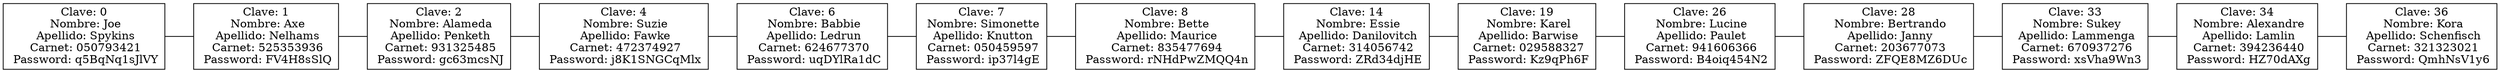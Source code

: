 digraph HashTable{

node[shape=record];
rankdir=LR;

node0[label="Clave: 0\n Nombre: Joe\n Apellido: Spykins\n Carnet: 050793421\n Password: q5BqNq1sJlVY"];
node1[label="Clave: 1\n Nombre: Axe\n Apellido: Nelhams\n Carnet: 525353936\n Password: FV4H8sSlQ"];
node2[label="Clave: 2\n Nombre: Alameda\n Apellido: Penketh\n Carnet: 931325485\n Password: gc63mcsNJ"];
node3[label="Clave: 4\n Nombre: Suzie\n Apellido: Fawke\n Carnet: 472374927\n Password: j8K1SNGCqMlx"];
node4[label="Clave: 6\n Nombre: Babbie\n Apellido: Ledrun\n Carnet: 624677370\n Password: uqDYlRa1dC"];
node5[label="Clave: 7\n Nombre: Simonette\n Apellido: Knutton\n Carnet: 050459597\n Password: ip37l4gE"];
node6[label="Clave: 8\n Nombre: Bette\n Apellido: Maurice\n Carnet: 835477694\n Password: rNHdPwZMQQ4n"];
node7[label="Clave: 14\n Nombre: Essie\n Apellido: Danilovitch\n Carnet: 314056742\n Password: ZRd34djHE"];
node8[label="Clave: 19\n Nombre: Karel\n Apellido: Barwise\n Carnet: 029588327\n Password: Kz9qPh6F"];
node9[label="Clave: 26\n Nombre: Lucine\n Apellido: Paulet\n Carnet: 941606366\n Password: B4oiq454N2"];
node10[label="Clave: 28\n Nombre: Bertrando\n Apellido: Janny\n Carnet: 203677073\n Password: ZFQE8MZ6DUc"];
node11[label="Clave: 33\n Nombre: Sukey\n Apellido: Lammenga\n Carnet: 670937276\n Password: xsVha9Wn3"];
node12[label="Clave: 34\n Nombre: Alexandre\n Apellido: Lamlin\n Carnet: 394236440\n Password: HZ70dAXg"];
node13[label="Clave: 36\n Nombre: Kora\n Apellido: Schenfisch\n Carnet: 321323021\n Password: QmhNsV1y6"];

node0->node1[dir=none];
node1->node2[dir=none];
node2->node3[dir=none];
node3->node4[dir=none];
node4->node5[dir=none];
node5->node6[dir=none];
node6->node7[dir=none];
node7->node8[dir=none];
node8->node9[dir=none];
node9->node10[dir=none];
node10->node11[dir=none];
node11->node12[dir=none];
node12->node13[dir=none];

}
